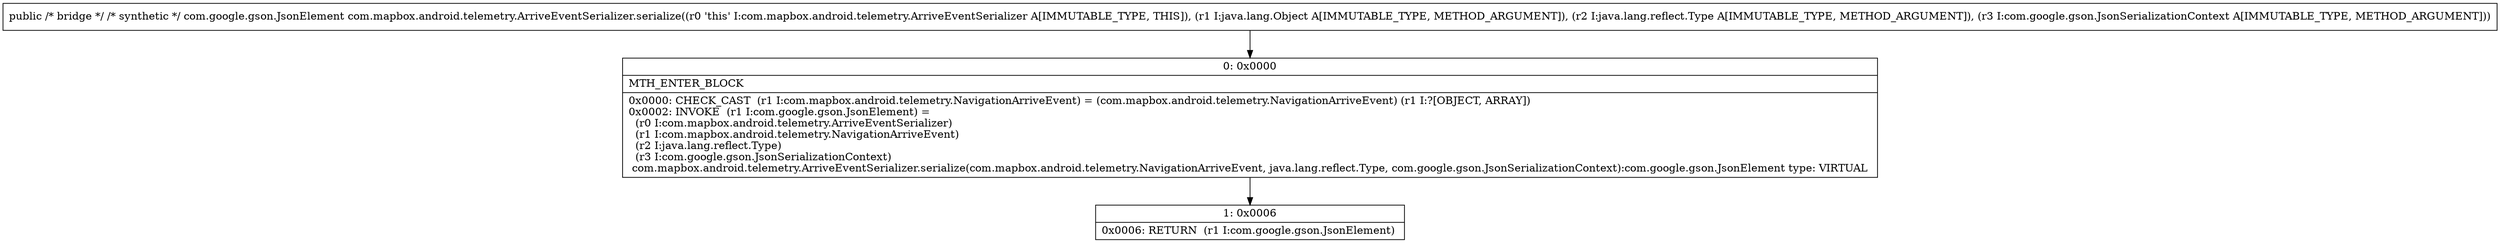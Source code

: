 digraph "CFG forcom.mapbox.android.telemetry.ArriveEventSerializer.serialize(Ljava\/lang\/Object;Ljava\/lang\/reflect\/Type;Lcom\/google\/gson\/JsonSerializationContext;)Lcom\/google\/gson\/JsonElement;" {
Node_0 [shape=record,label="{0\:\ 0x0000|MTH_ENTER_BLOCK\l|0x0000: CHECK_CAST  (r1 I:com.mapbox.android.telemetry.NavigationArriveEvent) = (com.mapbox.android.telemetry.NavigationArriveEvent) (r1 I:?[OBJECT, ARRAY]) \l0x0002: INVOKE  (r1 I:com.google.gson.JsonElement) = \l  (r0 I:com.mapbox.android.telemetry.ArriveEventSerializer)\l  (r1 I:com.mapbox.android.telemetry.NavigationArriveEvent)\l  (r2 I:java.lang.reflect.Type)\l  (r3 I:com.google.gson.JsonSerializationContext)\l com.mapbox.android.telemetry.ArriveEventSerializer.serialize(com.mapbox.android.telemetry.NavigationArriveEvent, java.lang.reflect.Type, com.google.gson.JsonSerializationContext):com.google.gson.JsonElement type: VIRTUAL \l}"];
Node_1 [shape=record,label="{1\:\ 0x0006|0x0006: RETURN  (r1 I:com.google.gson.JsonElement) \l}"];
MethodNode[shape=record,label="{public \/* bridge *\/ \/* synthetic *\/ com.google.gson.JsonElement com.mapbox.android.telemetry.ArriveEventSerializer.serialize((r0 'this' I:com.mapbox.android.telemetry.ArriveEventSerializer A[IMMUTABLE_TYPE, THIS]), (r1 I:java.lang.Object A[IMMUTABLE_TYPE, METHOD_ARGUMENT]), (r2 I:java.lang.reflect.Type A[IMMUTABLE_TYPE, METHOD_ARGUMENT]), (r3 I:com.google.gson.JsonSerializationContext A[IMMUTABLE_TYPE, METHOD_ARGUMENT])) }"];
MethodNode -> Node_0;
Node_0 -> Node_1;
}

